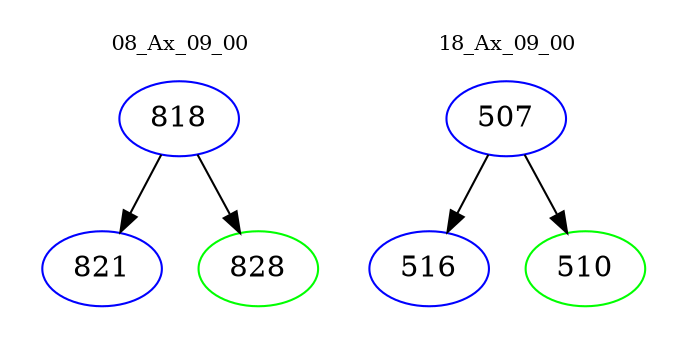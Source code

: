 digraph{
subgraph cluster_0 {
color = white
label = "08_Ax_09_00";
fontsize=10;
T0_818 [label="818", color="blue"]
T0_818 -> T0_821 [color="black"]
T0_821 [label="821", color="blue"]
T0_818 -> T0_828 [color="black"]
T0_828 [label="828", color="green"]
}
subgraph cluster_1 {
color = white
label = "18_Ax_09_00";
fontsize=10;
T1_507 [label="507", color="blue"]
T1_507 -> T1_516 [color="black"]
T1_516 [label="516", color="blue"]
T1_507 -> T1_510 [color="black"]
T1_510 [label="510", color="green"]
}
}
